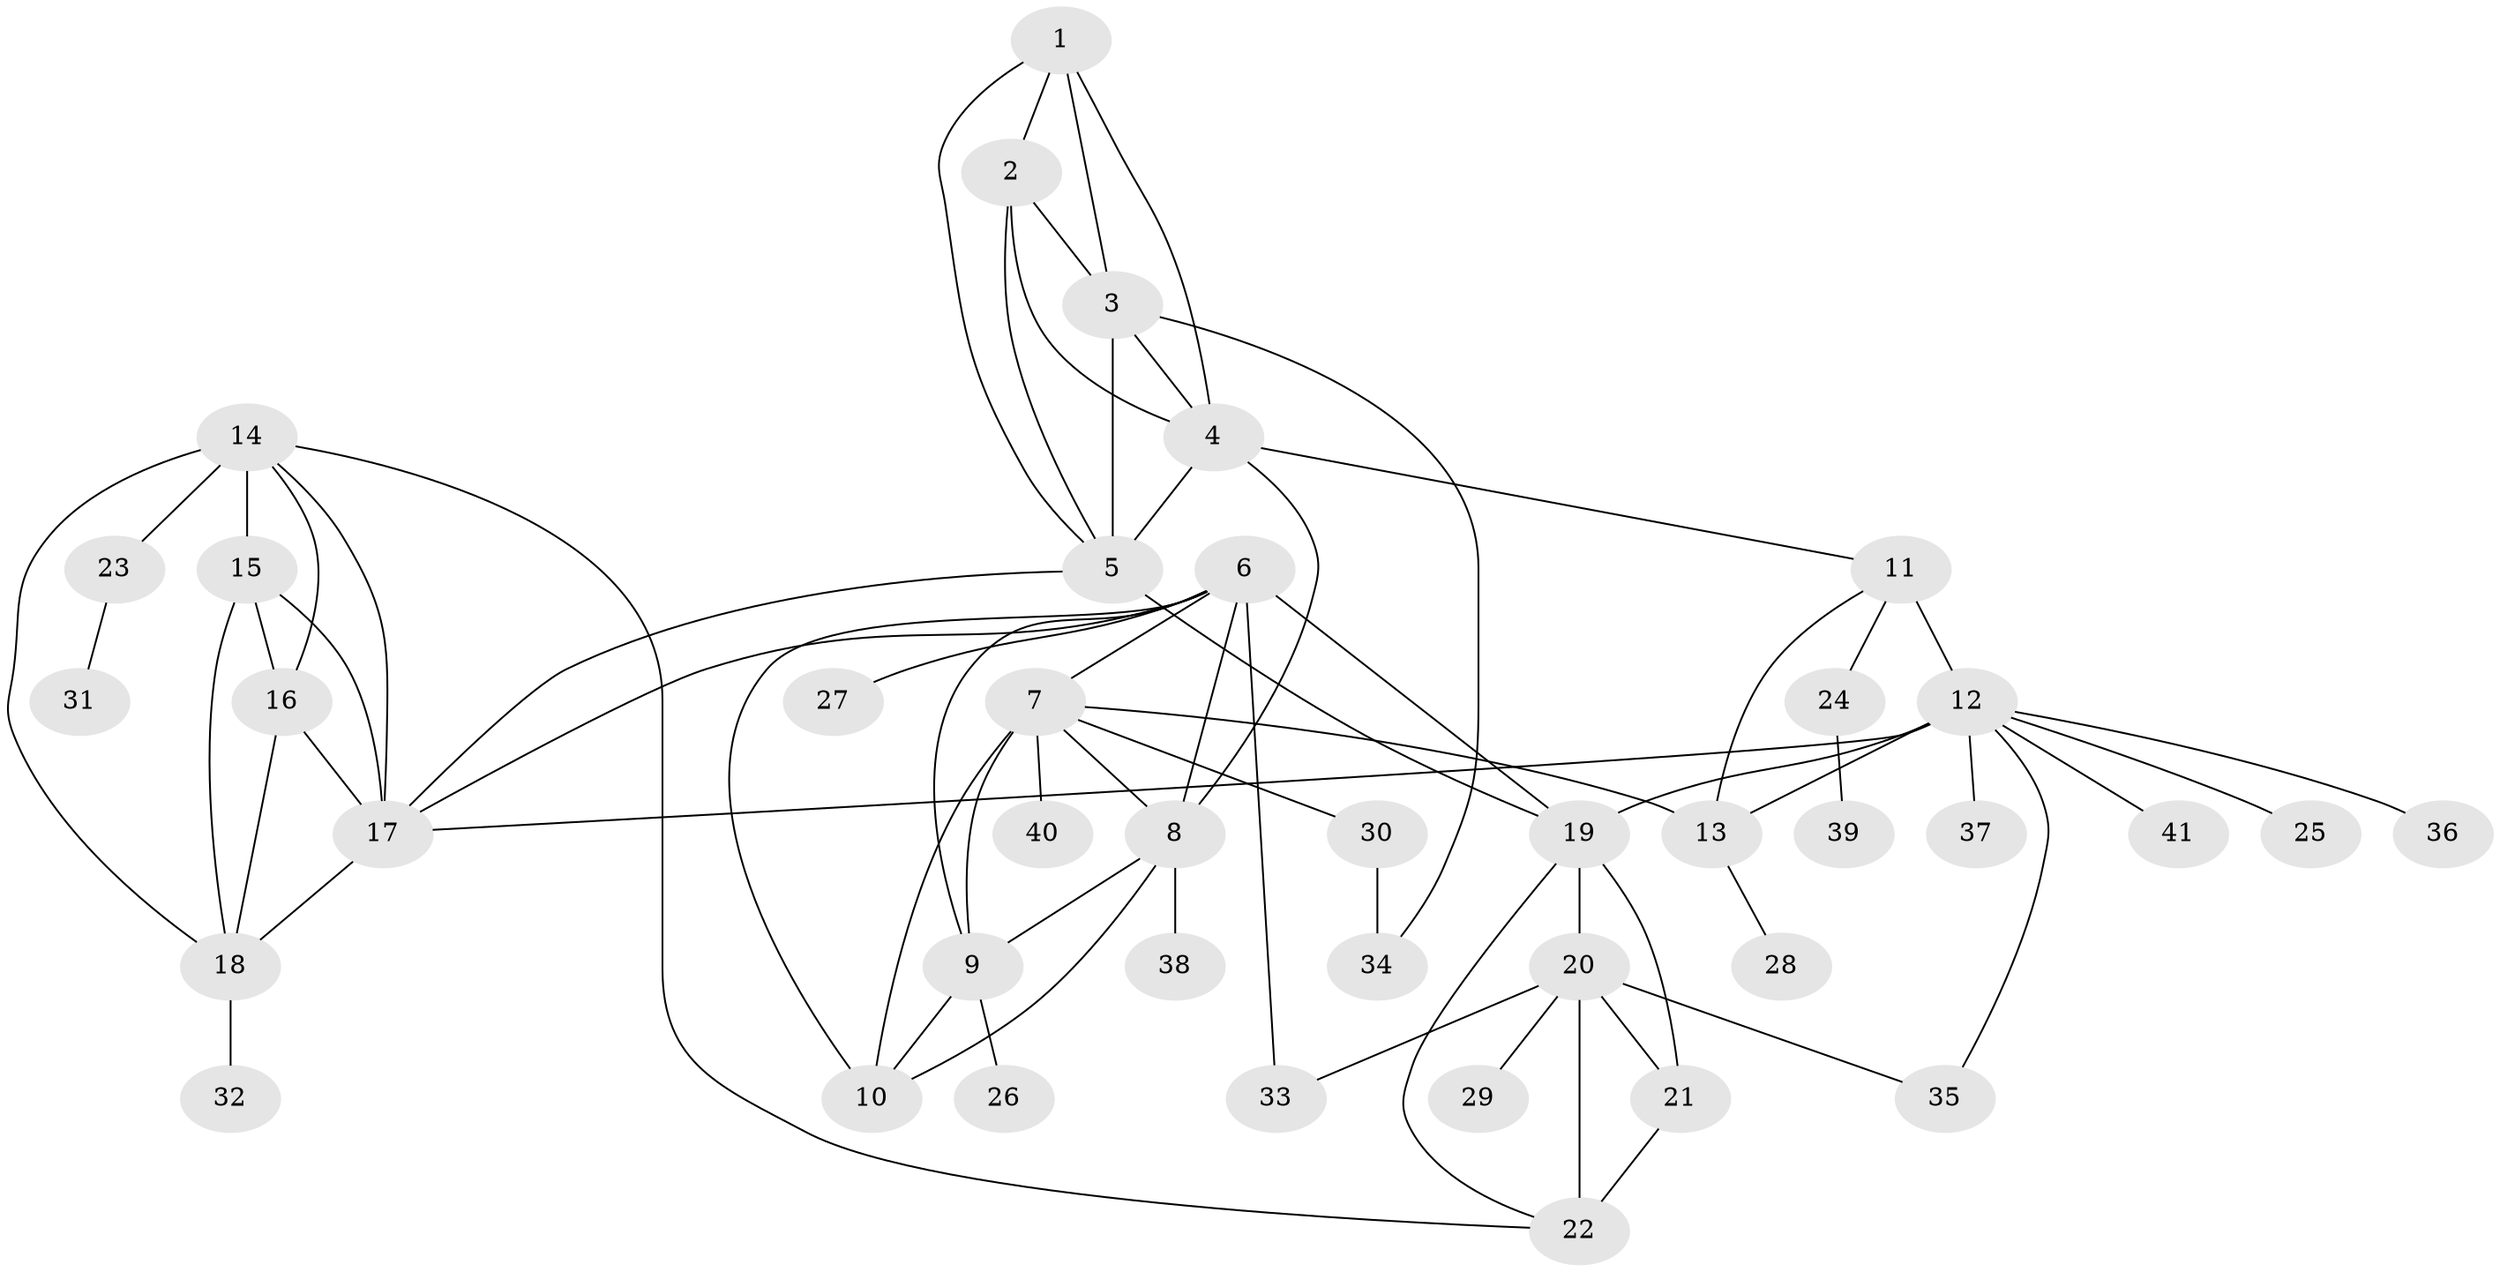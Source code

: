 // original degree distribution, {6: 0.0392156862745098, 5: 0.029411764705882353, 10: 0.00980392156862745, 7: 0.0784313725490196, 11: 0.0196078431372549, 8: 0.049019607843137254, 9: 0.00980392156862745, 4: 0.00980392156862745, 1: 0.5686274509803921, 2: 0.14705882352941177, 3: 0.0392156862745098}
// Generated by graph-tools (version 1.1) at 2025/52/03/04/25 22:52:16]
// undirected, 41 vertices, 71 edges
graph export_dot {
  node [color=gray90,style=filled];
  1;
  2;
  3;
  4;
  5;
  6;
  7;
  8;
  9;
  10;
  11;
  12;
  13;
  14;
  15;
  16;
  17;
  18;
  19;
  20;
  21;
  22;
  23;
  24;
  25;
  26;
  27;
  28;
  29;
  30;
  31;
  32;
  33;
  34;
  35;
  36;
  37;
  38;
  39;
  40;
  41;
  1 -- 2 [weight=1.0];
  1 -- 3 [weight=1.0];
  1 -- 4 [weight=1.0];
  1 -- 5 [weight=1.0];
  2 -- 3 [weight=1.0];
  2 -- 4 [weight=1.0];
  2 -- 5 [weight=1.0];
  3 -- 4 [weight=1.0];
  3 -- 5 [weight=5.0];
  3 -- 34 [weight=1.0];
  4 -- 5 [weight=1.0];
  4 -- 8 [weight=1.0];
  4 -- 11 [weight=1.0];
  5 -- 17 [weight=1.0];
  5 -- 19 [weight=1.0];
  6 -- 7 [weight=1.0];
  6 -- 8 [weight=1.0];
  6 -- 9 [weight=1.0];
  6 -- 10 [weight=1.0];
  6 -- 17 [weight=1.0];
  6 -- 19 [weight=1.0];
  6 -- 27 [weight=1.0];
  6 -- 33 [weight=3.0];
  7 -- 8 [weight=1.0];
  7 -- 9 [weight=1.0];
  7 -- 10 [weight=1.0];
  7 -- 13 [weight=1.0];
  7 -- 30 [weight=4.0];
  7 -- 40 [weight=1.0];
  8 -- 9 [weight=1.0];
  8 -- 10 [weight=1.0];
  8 -- 38 [weight=1.0];
  9 -- 10 [weight=1.0];
  9 -- 26 [weight=1.0];
  11 -- 12 [weight=3.0];
  11 -- 13 [weight=1.0];
  11 -- 24 [weight=1.0];
  12 -- 13 [weight=3.0];
  12 -- 17 [weight=1.0];
  12 -- 19 [weight=1.0];
  12 -- 25 [weight=1.0];
  12 -- 35 [weight=1.0];
  12 -- 36 [weight=1.0];
  12 -- 37 [weight=1.0];
  12 -- 41 [weight=1.0];
  13 -- 28 [weight=1.0];
  14 -- 15 [weight=1.0];
  14 -- 16 [weight=1.0];
  14 -- 17 [weight=1.0];
  14 -- 18 [weight=1.0];
  14 -- 22 [weight=1.0];
  14 -- 23 [weight=2.0];
  15 -- 16 [weight=1.0];
  15 -- 17 [weight=1.0];
  15 -- 18 [weight=1.0];
  16 -- 17 [weight=3.0];
  16 -- 18 [weight=1.0];
  17 -- 18 [weight=1.0];
  18 -- 32 [weight=1.0];
  19 -- 20 [weight=2.0];
  19 -- 21 [weight=1.0];
  19 -- 22 [weight=1.0];
  20 -- 21 [weight=2.0];
  20 -- 22 [weight=2.0];
  20 -- 29 [weight=1.0];
  20 -- 33 [weight=1.0];
  20 -- 35 [weight=1.0];
  21 -- 22 [weight=1.0];
  23 -- 31 [weight=1.0];
  24 -- 39 [weight=2.0];
  30 -- 34 [weight=1.0];
}
